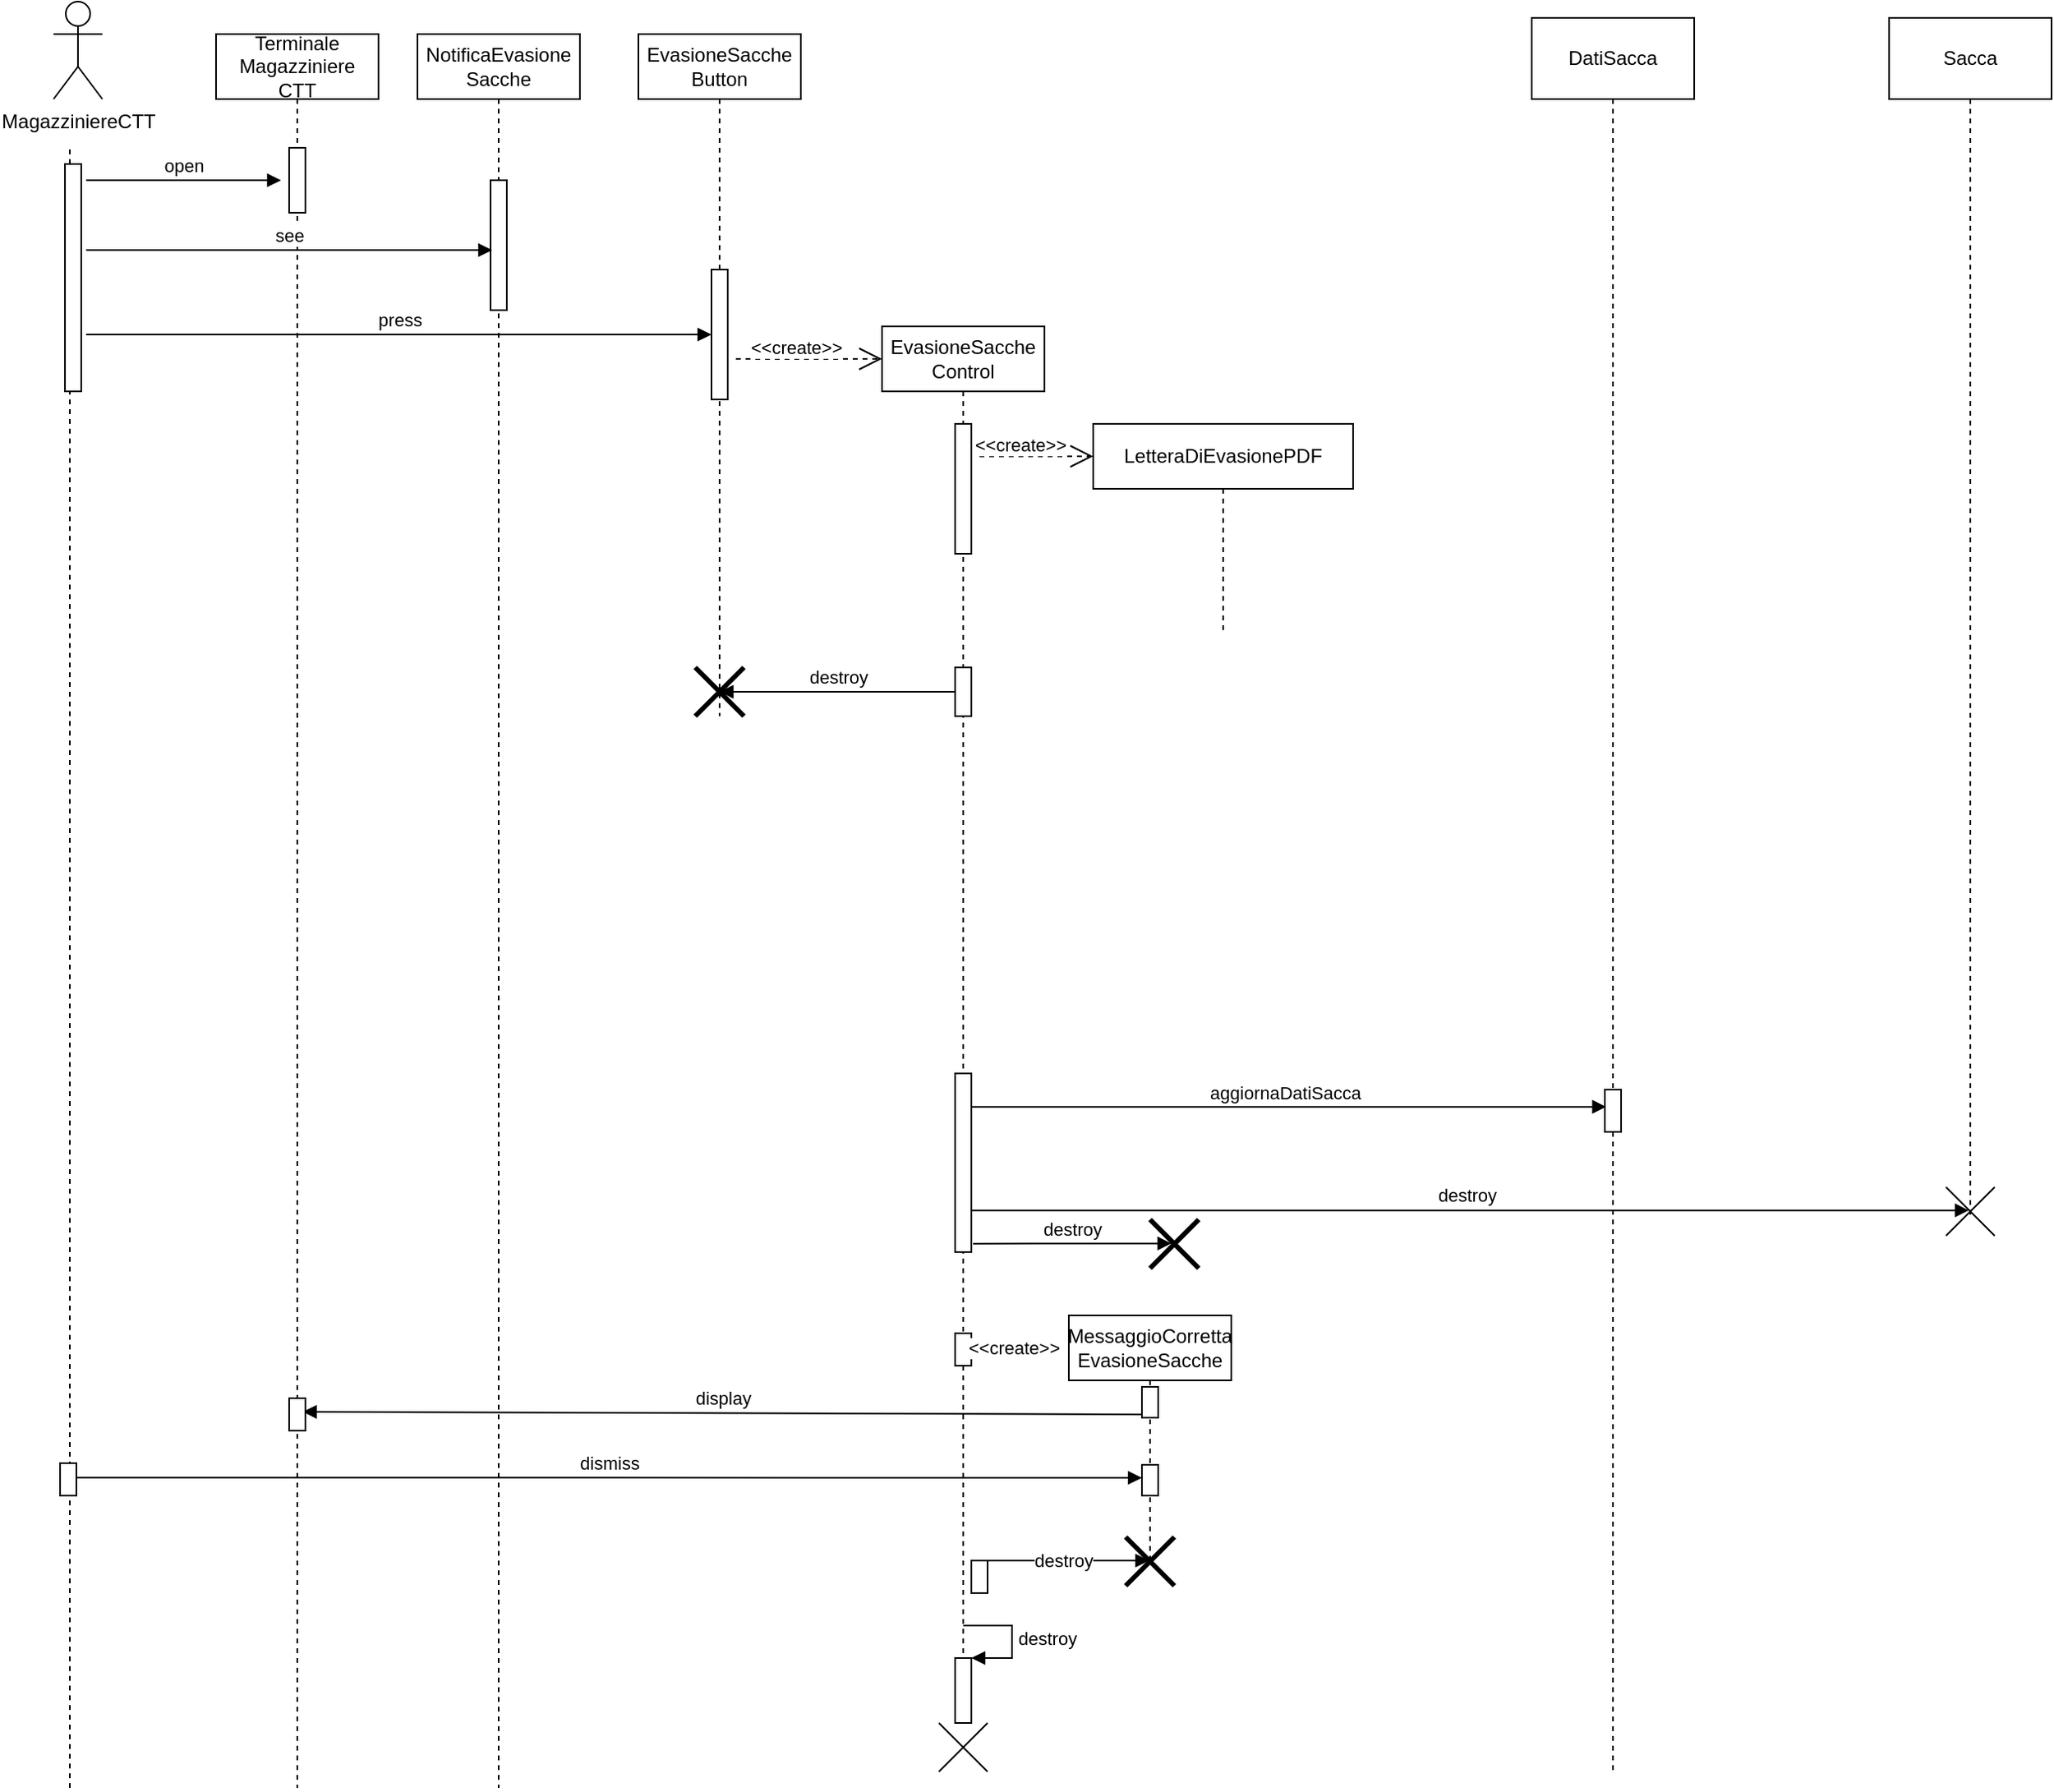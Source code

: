 <mxfile version="13.9.9" type="device"><diagram id="XsYjjXMs02kWa-WO1dlW" name="Page-1"><mxGraphModel dx="2031" dy="1174" grid="1" gridSize="10" guides="1" tooltips="1" connect="1" arrows="1" fold="1" page="1" pageScale="1" pageWidth="827" pageHeight="1169" math="0" shadow="0"><root><mxCell id="0"/><mxCell id="1" parent="0"/><mxCell id="waBPI72vu24lXxiu2Cvt-4" value="destroy" style="html=1;verticalAlign=bottom;endArrow=block;entryX=0.469;entryY=0.478;entryDx=0;entryDy=0;entryPerimeter=0;" parent="1" source="NlIbe6UXu61aGWaOA6JF-43" target="waBPI72vu24lXxiu2Cvt-5" edge="1"><mxGeometry width="80" relative="1" as="geometry"><mxPoint x="1380" y="840" as="sourcePoint"/><mxPoint x="2053.33" y="840.34" as="targetPoint"/></mxGeometry></mxCell><mxCell id="waBPI72vu24lXxiu2Cvt-6" value="aggiornaDatiSacca" style="html=1;verticalAlign=bottom;endArrow=block;entryX=0.08;entryY=0.408;entryDx=0;entryDy=0;entryPerimeter=0;" parent="1" source="NlIbe6UXu61aGWaOA6JF-43" target="q7Y4T0QO9IF6jPcpgNIj-2" edge="1"><mxGeometry width="80" relative="1" as="geometry"><mxPoint x="1380" y="820" as="sourcePoint"/><mxPoint x="1912" y="821" as="targetPoint"/></mxGeometry></mxCell><mxCell id="NlIbe6UXu61aGWaOA6JF-48" value="LetteraDiEvasionePDF" style="shape=umlLifeline;perimeter=lifelinePerimeter;whiteSpace=wrap;html=1;container=1;collapsible=0;recursiveResize=0;outlineConnect=0;" parent="1" vertex="1"><mxGeometry x="730" y="320" width="160" height="130" as="geometry"/></mxCell><mxCell id="9CCmjaMXcZuyw1InD07_-42" value="" style="shape=umlDestroy;whiteSpace=wrap;html=1;strokeWidth=3;" parent="NlIbe6UXu61aGWaOA6JF-48" vertex="1"><mxGeometry x="35" y="490" width="30" height="30" as="geometry"/></mxCell><mxCell id="NlIbe6UXu61aGWaOA6JF-1" value="MagazziniereCTT" style="shape=umlActor;verticalLabelPosition=bottom;verticalAlign=top;html=1;outlineConnect=0;" parent="1" vertex="1"><mxGeometry x="90" y="60" width="30" height="60" as="geometry"/></mxCell><mxCell id="NlIbe6UXu61aGWaOA6JF-2" value="" style="endArrow=none;dashed=1;html=1;" parent="1" source="NlIbe6UXu61aGWaOA6JF-7" edge="1"><mxGeometry width="50" height="50" relative="1" as="geometry"><mxPoint x="100" y="410" as="sourcePoint"/><mxPoint x="100" y="150" as="targetPoint"/></mxGeometry></mxCell><mxCell id="NlIbe6UXu61aGWaOA6JF-7" value="" style="html=1;points=[];perimeter=orthogonalPerimeter;" parent="1" vertex="1"><mxGeometry x="97" y="160" width="10" height="140" as="geometry"/></mxCell><mxCell id="NlIbe6UXu61aGWaOA6JF-26" value="Terminale Magazziniere CTT" style="shape=umlLifeline;perimeter=lifelinePerimeter;whiteSpace=wrap;html=1;container=1;collapsible=0;recursiveResize=0;outlineConnect=0;" parent="1" vertex="1"><mxGeometry x="190" y="80" width="100" height="1080" as="geometry"/></mxCell><mxCell id="NlIbe6UXu61aGWaOA6JF-35" value="" style="html=1;points=[];perimeter=orthogonalPerimeter;" parent="NlIbe6UXu61aGWaOA6JF-26" vertex="1"><mxGeometry x="45" y="70" width="10" height="40" as="geometry"/></mxCell><mxCell id="NlIbe6UXu61aGWaOA6JF-31" value="open" style="html=1;verticalAlign=bottom;endArrow=block;" parent="1" edge="1"><mxGeometry width="80" relative="1" as="geometry"><mxPoint x="110" y="170" as="sourcePoint"/><mxPoint x="230" y="170" as="targetPoint"/></mxGeometry></mxCell><mxCell id="NlIbe6UXu61aGWaOA6JF-32" value="NotificaEvasione Sacche" style="shape=umlLifeline;perimeter=lifelinePerimeter;whiteSpace=wrap;html=1;container=1;collapsible=0;recursiveResize=0;outlineConnect=0;" parent="1" vertex="1"><mxGeometry x="314" y="80" width="100" height="1080" as="geometry"/></mxCell><mxCell id="NlIbe6UXu61aGWaOA6JF-33" value="" style="html=1;points=[];perimeter=orthogonalPerimeter;" parent="NlIbe6UXu61aGWaOA6JF-32" vertex="1"><mxGeometry x="45" y="90" width="10" height="80" as="geometry"/></mxCell><mxCell id="NlIbe6UXu61aGWaOA6JF-34" value="see" style="html=1;verticalAlign=bottom;endArrow=block;" parent="1" edge="1"><mxGeometry width="80" relative="1" as="geometry"><mxPoint x="110" y="213" as="sourcePoint"/><mxPoint x="360" y="213" as="targetPoint"/></mxGeometry></mxCell><mxCell id="NlIbe6UXu61aGWaOA6JF-38" value="EvasioneSacche&lt;br&gt;Button" style="shape=umlLifeline;perimeter=lifelinePerimeter;whiteSpace=wrap;html=1;container=1;collapsible=0;recursiveResize=0;outlineConnect=0;" parent="1" vertex="1"><mxGeometry x="450" y="80" width="100" height="420" as="geometry"/></mxCell><mxCell id="NlIbe6UXu61aGWaOA6JF-39" value="" style="html=1;points=[];perimeter=orthogonalPerimeter;" parent="NlIbe6UXu61aGWaOA6JF-38" vertex="1"><mxGeometry x="45" y="145" width="10" height="80" as="geometry"/></mxCell><mxCell id="k0hMgQiCcVBmHwfRz_lX-5" value="" style="shape=umlDestroy;whiteSpace=wrap;html=1;strokeWidth=3;" parent="NlIbe6UXu61aGWaOA6JF-38" vertex="1"><mxGeometry x="35" y="390" width="30" height="30" as="geometry"/></mxCell><mxCell id="NlIbe6UXu61aGWaOA6JF-40" value="press" style="html=1;verticalAlign=bottom;endArrow=block;entryX=0;entryY=0.5;entryDx=0;entryDy=0;entryPerimeter=0;" parent="1" target="NlIbe6UXu61aGWaOA6JF-39" edge="1"><mxGeometry width="80" relative="1" as="geometry"><mxPoint x="110" y="265" as="sourcePoint"/><mxPoint x="490" y="265" as="targetPoint"/></mxGeometry></mxCell><mxCell id="NlIbe6UXu61aGWaOA6JF-41" value="" style="endArrow=open;dashed=1;endFill=0;endSize=12;html=1;" parent="1" edge="1"><mxGeometry width="160" relative="1" as="geometry"><mxPoint x="510" y="280" as="sourcePoint"/><mxPoint x="600" y="280" as="targetPoint"/></mxGeometry></mxCell><mxCell id="NlIbe6UXu61aGWaOA6JF-42" value="&amp;lt;&amp;lt;create&amp;gt;&amp;gt;" style="edgeLabel;html=1;align=center;verticalAlign=middle;resizable=0;points=[];" parent="NlIbe6UXu61aGWaOA6JF-41" vertex="1" connectable="0"><mxGeometry x="0.225" y="3" relative="1" as="geometry"><mxPoint x="-18" y="-4" as="offset"/></mxGeometry></mxCell><mxCell id="NlIbe6UXu61aGWaOA6JF-43" value="EvasioneSacche Control" style="shape=umlLifeline;perimeter=lifelinePerimeter;whiteSpace=wrap;html=1;container=1;collapsible=0;recursiveResize=0;outlineConnect=0;" parent="1" vertex="1"><mxGeometry x="600" y="260" width="100" height="820" as="geometry"/></mxCell><mxCell id="NlIbe6UXu61aGWaOA6JF-47" value="" style="html=1;points=[];perimeter=orthogonalPerimeter;" parent="NlIbe6UXu61aGWaOA6JF-43" vertex="1"><mxGeometry x="45" y="60" width="10" height="80" as="geometry"/></mxCell><mxCell id="9CCmjaMXcZuyw1InD07_-26" value="" style="html=1;points=[];perimeter=orthogonalPerimeter;" parent="NlIbe6UXu61aGWaOA6JF-43" vertex="1"><mxGeometry x="45" y="620" width="10" height="20" as="geometry"/></mxCell><mxCell id="oHIcFJpFnRrAKAoGPdnC-1" value="" style="html=1;points=[];perimeter=orthogonalPerimeter;" parent="NlIbe6UXu61aGWaOA6JF-43" vertex="1"><mxGeometry x="45" y="460" width="10" height="110" as="geometry"/></mxCell><mxCell id="oHIcFJpFnRrAKAoGPdnC-2" value="destroy" style="edgeStyle=orthogonalEdgeStyle;html=1;align=left;spacingLeft=2;endArrow=block;rounded=0;" parent="NlIbe6UXu61aGWaOA6JF-43" edge="1"><mxGeometry x="-0.361" relative="1" as="geometry"><mxPoint x="55" y="760" as="sourcePoint"/><Array as="points"><mxPoint x="130" y="760"/><mxPoint x="130" y="760"/></Array><mxPoint x="164.5" y="760" as="targetPoint"/><mxPoint as="offset"/></mxGeometry></mxCell><mxCell id="k0hMgQiCcVBmHwfRz_lX-3" value="" style="html=1;points=[];perimeter=orthogonalPerimeter;" parent="NlIbe6UXu61aGWaOA6JF-43" vertex="1"><mxGeometry x="45" y="210" width="10" height="30" as="geometry"/></mxCell><mxCell id="NlIbe6UXu61aGWaOA6JF-44" value="" style="endArrow=open;dashed=1;endFill=0;endSize=12;html=1;" parent="1" edge="1"><mxGeometry width="160" relative="1" as="geometry"><mxPoint x="660" y="340" as="sourcePoint"/><mxPoint x="730" y="340" as="targetPoint"/></mxGeometry></mxCell><mxCell id="NlIbe6UXu61aGWaOA6JF-45" value="&amp;lt;&amp;lt;create&amp;gt;&amp;gt;" style="edgeLabel;html=1;align=center;verticalAlign=middle;resizable=0;points=[];" parent="NlIbe6UXu61aGWaOA6JF-44" vertex="1" connectable="0"><mxGeometry x="0.225" y="3" relative="1" as="geometry"><mxPoint x="-18" y="-4" as="offset"/></mxGeometry></mxCell><mxCell id="NlIbe6UXu61aGWaOA6JF-51" value="" style="endArrow=none;dashed=1;html=1;" parent="1" target="NlIbe6UXu61aGWaOA6JF-7" edge="1"><mxGeometry width="50" height="50" relative="1" as="geometry"><mxPoint x="100" y="1160" as="sourcePoint"/><mxPoint x="100" y="537.0" as="targetPoint"/></mxGeometry></mxCell><mxCell id="9CCmjaMXcZuyw1InD07_-8" value="MessaggioCorretta&lt;br&gt;EvasioneSacche" style="shape=umlLifeline;perimeter=lifelinePerimeter;whiteSpace=wrap;html=1;container=1;collapsible=0;recursiveResize=0;outlineConnect=0;" parent="1" vertex="1"><mxGeometry x="715" y="869" width="100" height="151" as="geometry"/></mxCell><mxCell id="9CCmjaMXcZuyw1InD07_-9" value="" style="html=1;points=[];perimeter=orthogonalPerimeter;" parent="9CCmjaMXcZuyw1InD07_-8" vertex="1"><mxGeometry x="45" y="44" width="10" height="19" as="geometry"/></mxCell><mxCell id="9CCmjaMXcZuyw1InD07_-30" value="" style="html=1;points=[];perimeter=orthogonalPerimeter;" parent="9CCmjaMXcZuyw1InD07_-8" vertex="1"><mxGeometry x="45" y="92" width="10" height="19" as="geometry"/></mxCell><mxCell id="oHIcFJpFnRrAKAoGPdnC-3" value="" style="shape=umlDestroy;whiteSpace=wrap;html=1;strokeWidth=3;" parent="9CCmjaMXcZuyw1InD07_-8" vertex="1"><mxGeometry x="35" y="136.5" width="30" height="30" as="geometry"/></mxCell><mxCell id="9CCmjaMXcZuyw1InD07_-10" value="display" style="html=1;verticalAlign=bottom;endArrow=block;entryX=0.847;entryY=0.418;entryDx=0;entryDy=0;entryPerimeter=0;" parent="1" target="9CCmjaMXcZuyw1InD07_-11" edge="1"><mxGeometry width="80" relative="1" as="geometry"><mxPoint x="760" y="930" as="sourcePoint"/><mxPoint x="250" y="930" as="targetPoint"/></mxGeometry></mxCell><mxCell id="9CCmjaMXcZuyw1InD07_-11" value="" style="html=1;points=[];perimeter=orthogonalPerimeter;" parent="1" vertex="1"><mxGeometry x="235" y="920" width="10" height="20" as="geometry"/></mxCell><mxCell id="9CCmjaMXcZuyw1InD07_-12" value="" style="html=1;points=[];perimeter=orthogonalPerimeter;" parent="1" vertex="1"><mxGeometry x="94" y="960" width="10" height="20" as="geometry"/></mxCell><mxCell id="9CCmjaMXcZuyw1InD07_-13" value="dismiss" style="html=1;verticalAlign=bottom;endArrow=block;" parent="1" edge="1"><mxGeometry width="80" relative="1" as="geometry"><mxPoint x="104" y="968.82" as="sourcePoint"/><mxPoint x="760" y="969" as="targetPoint"/></mxGeometry></mxCell><mxCell id="9CCmjaMXcZuyw1InD07_-37" value="destroy" style="html=1;verticalAlign=bottom;endArrow=block;entryX=0.438;entryY=0.49;entryDx=0;entryDy=0;entryPerimeter=0;" parent="1" target="9CCmjaMXcZuyw1InD07_-42" edge="1"><mxGeometry width="80" relative="1" as="geometry"><mxPoint x="656" y="824.82" as="sourcePoint"/><mxPoint x="805.5" y="824.82" as="targetPoint"/></mxGeometry></mxCell><mxCell id="q7Y4T0QO9IF6jPcpgNIj-1" value="DatiSacca" style="shape=umlLifeline;perimeter=lifelinePerimeter;whiteSpace=wrap;html=1;container=1;collapsible=0;recursiveResize=0;outlineConnect=0;size=50;" parent="1" vertex="1"><mxGeometry x="1000" y="70" width="100" height="1080" as="geometry"/></mxCell><mxCell id="q7Y4T0QO9IF6jPcpgNIj-2" value="" style="html=1;points=[];perimeter=orthogonalPerimeter;" parent="q7Y4T0QO9IF6jPcpgNIj-1" vertex="1"><mxGeometry x="45" y="660" width="10" height="26" as="geometry"/></mxCell><mxCell id="waBPI72vu24lXxiu2Cvt-2" value="Sacca" style="shape=umlLifeline;perimeter=lifelinePerimeter;whiteSpace=wrap;html=1;container=1;collapsible=0;recursiveResize=0;outlineConnect=0;size=50;" parent="1" vertex="1"><mxGeometry x="1220" y="70" width="100" height="740" as="geometry"/></mxCell><mxCell id="waBPI72vu24lXxiu2Cvt-5" value="" style="shape=umlDestroy;whiteSpace=wrap;html=1;strokeWidth=1;" parent="waBPI72vu24lXxiu2Cvt-2" vertex="1"><mxGeometry x="35" y="720" width="30" height="30" as="geometry"/></mxCell><mxCell id="9CCmjaMXcZuyw1InD07_-33" value="" style="html=1;points=[];perimeter=orthogonalPerimeter;" parent="1" vertex="1"><mxGeometry x="645" y="1080" width="10" height="40" as="geometry"/></mxCell><mxCell id="9CCmjaMXcZuyw1InD07_-34" value="destroy" style="edgeStyle=orthogonalEdgeStyle;html=1;align=left;spacingLeft=2;endArrow=block;rounded=0;entryX=1;entryY=0;" parent="1" target="9CCmjaMXcZuyw1InD07_-33" edge="1"><mxGeometry relative="1" as="geometry"><mxPoint x="650" y="1060" as="sourcePoint"/><Array as="points"><mxPoint x="680" y="1060"/></Array></mxGeometry></mxCell><mxCell id="9CCmjaMXcZuyw1InD07_-36" value="" style="shape=umlDestroy;whiteSpace=wrap;html=1;strokeWidth=1;" parent="1" vertex="1"><mxGeometry x="635" y="1120" width="30" height="30" as="geometry"/></mxCell><mxCell id="k0hMgQiCcVBmHwfRz_lX-1" value="" style="html=1;points=[];perimeter=orthogonalPerimeter;" parent="1" vertex="1"><mxGeometry x="655" y="1020" width="10" height="20" as="geometry"/></mxCell><mxCell id="k0hMgQiCcVBmHwfRz_lX-2" value="&amp;lt;&amp;lt;create&amp;gt;&amp;gt;" style="edgeLabel;html=1;align=center;verticalAlign=middle;resizable=0;points=[];" parent="1" vertex="1" connectable="0"><mxGeometry x="700" y="343" as="geometry"><mxPoint x="-19" y="546" as="offset"/></mxGeometry></mxCell><mxCell id="k0hMgQiCcVBmHwfRz_lX-4" value="destroy" style="html=1;verticalAlign=bottom;endArrow=block;" parent="1" source="k0hMgQiCcVBmHwfRz_lX-3" target="NlIbe6UXu61aGWaOA6JF-38" edge="1"><mxGeometry width="80" relative="1" as="geometry"><mxPoint x="666" y="834.82" as="sourcePoint"/><mxPoint x="788.14" y="834.7" as="targetPoint"/></mxGeometry></mxCell></root></mxGraphModel></diagram></mxfile>
